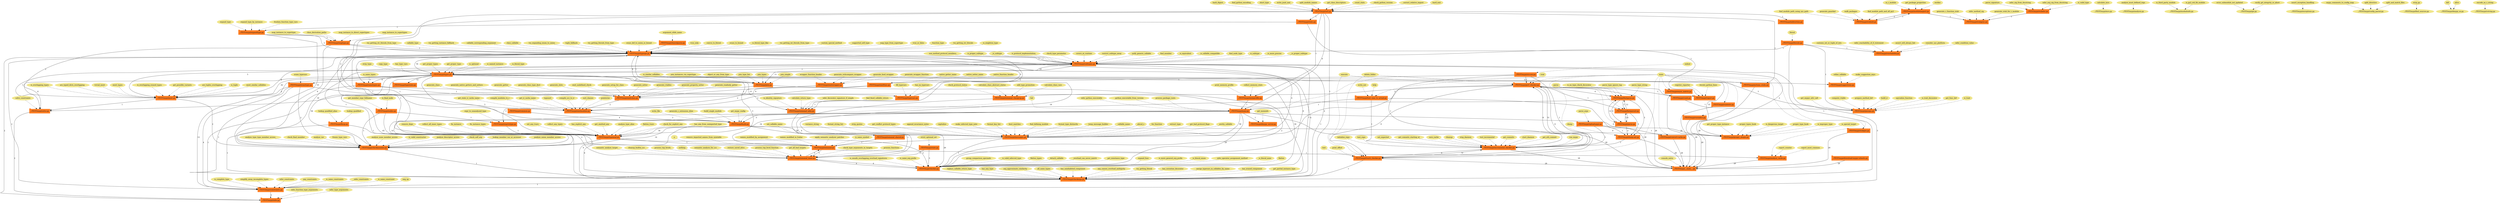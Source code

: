 digraph his_3 {
	node [color=chocolate1 shape=tab style=filled]
	"../TEST/mypi/typeops.py" -> "../TEST/mypi/subtypes.py" [label=7]
	"../TEST/mypi/maptype.py" -> "../TEST/mypi/subtypes.py" [label=1]
	"../TEST/mypi/types.py" -> "../TEST/mypi/subtypes.py" [label=25]
	"../TEST/mypi/stats.py" -> "../TEST/mypi/report.py" [label=1]
	"../TEST/mypi/perf_checker.py" -> "../TEST/mypi/report.py" [label=1]
	"../TEST/mypi/fastparse.py" -> "../TEST/mypi/exprtotype.py" [label=3]
	"../TEST/mypi/nodes.py" -> "../TEST/mypi/exprtotype.py" [label=1]
	"../TEST/mypi/subtypes.py" -> "../TEST/mypi/join.py" [label=11]
	"../TEST/mypi/typeops.py" -> "../TEST/mypi/join.py" [label=8]
	"../TEST/mypi/types.py" -> "../TEST/mypi/join.py" [label=27]
	"../TEST/mypi/emitwrapper.py" -> "../TEST/mypi/emitmodule.py" [label=2]
	"../TEST/mypi/emitclass.py" -> "../TEST/mypi/emitmodule.py" [label=2]
	"../TEST/mypi/util.py" -> "../TEST/mypi/emitmodule.py" [label=1]
	"../TEST/mypi/emitfunc.py" -> "../TEST/mypi/emitmodule.py" [label=2]
	"../TEST/mypi/util.py" -> "../TEST/mypi/actions_stubs.py" [label=1]
	"../TEST/mypi/subtypes.py" -> "../TEST/mypi/typeops.py" [label=3]
	"../TEST/mypi/sharedparse.py" -> "../TEST/mypi/typeops.py" [label=1]
	"../TEST/mypi/join.py" -> "../TEST/mypi/typeops.py" [label=1]
	"../TEST/mypi/typevars.py" -> "../TEST/mypi/typeops.py" [label=5]
	"../TEST/mypi/literals.py" -> "../TEST/mypi/typeops.py" [label=1]
	"../TEST/mypi/expandtype.py" -> "../TEST/mypi/typeops.py" [label=2]
	"../TEST/mypi/infer.py" -> "../TEST/mypi/typeops.py" [label=2]
	"../TEST/mypi/maptype.py" -> "../TEST/mypi/typeops.py" [label=1]
	"../TEST/mypi/types.py" -> "../TEST/mypi/typeops.py" [label=54]
	"../TEST/mypi/perf_checker.py" -> "../TEST/mypi/touch_checker.py" [label=9]
	"../TEST/mypi/incremental_checker.py" -> "../TEST/mypi/touch_checker.py" [label=9]
	"../TEST/mypi/strconv.py" -> "../TEST/mypi/touch_checker.py" [label=1]
	"../TEST/mypi/literals.py" -> "../TEST/mypi/reachability.py" [label=1]
	"../TEST/mypi/fastparse2.py" -> "../TEST/mypi/parse.py" [label=6]
	"../TEST/mypi/fastparse.py" -> "../TEST/mypi/parse.py" [label=6]
	"../TEST/mypi/actions_stubs.py" -> "../TEST/mypi/__main__.py" [label=28]
	"../TEST/mypi/async_matrix.py" -> "../TEST/mypi/__main__.py" [label=28]
	"../TEST/mypi/touch_checker.py" -> "../TEST/mypi/__main__.py" [label=28]
	"../TEST/mypi/runtests.py" -> "../TEST/mypi/__main__.py" [label=28]
	"../TEST/mypi/convert-cache.py" -> "../TEST/mypi/__main__.py" [label=28]
	"../TEST/mypi/perf_checker.py" -> "../TEST/mypi/__main__.py" [label=28]
	"../TEST/mypi/main.py" -> "../TEST/mypi/__main__.py" [label=28]
	"../TEST/mypi/variadics.py" -> "../TEST/mypi/__main__.py" [label=28]
	"../TEST/mypi/analyze_cache.py" -> "../TEST/mypi/__main__.py" [label=28]
	"../TEST/mypi/dump-ast.py" -> "../TEST/mypi/__main__.py" [label=28]
	"../TEST/mypi/stubgen.py" -> "../TEST/mypi/__main__.py" [label=28]
	"../TEST/mypi/download-mypyc-wheels.py" -> "../TEST/mypi/__main__.py" [label=28]
	"../TEST/mypi/incremental_checker.py" -> "../TEST/mypi/__main__.py" [label=28]
	"../TEST/mypi/test_case_to_actual.py" -> "../TEST/mypi/__main__.py" [label=28]
	"../TEST/mypi/typeops.py" -> "../TEST/mypi/semanal.py" [label=1]
	"../TEST/mypi/semanal_shared.py" -> "../TEST/mypi/semanal.py" [label=1]
	"../TEST/mypi/messages.py" -> "../TEST/mypi/semanal.py" [label=1]
	"../TEST/mypi/typeanal.py" -> "../TEST/mypi/semanal.py" [label=1]
	"../TEST/mypi/types.py" -> "../TEST/mypi/semanal.py" [label=3]
	"../TEST/mypi/semanal_main.py" -> "../TEST/mypi/semanal.py" [label=1]
	"../TEST/mypi/upload-pypi.py" -> "../TEST/mypi/convert-cache.py" [label=1]
	"../TEST/mypi/types.py" -> "../TEST/mypi/erasetype.py" [label=3]
	"../TEST/mypi/emitwrapper.py" -> "../TEST/mypi/emitclass.py" [label=1]
	"../TEST/mypi/emitfunc.py" -> "../TEST/mypi/emitclass.py" [label=8]
	"../TEST/mypi/sametypes.py" -> "../TEST/mypi/emitclass.py" [label=1]
	"../TEST/mypi/common.py" -> "../TEST/mypi/build.py" [label=4]
	"../TEST/mypi/emitmodule.py" -> "../TEST/mypi/build.py" [label=2]
	"../TEST/mypi/main.py" -> "../TEST/mypi/build.py" [label=5]
	"../TEST/mypi/util.py" -> "../TEST/mypi/build.py" [label=2]
	"../TEST/mypi/util.py" -> "../TEST/mypi/stats.py" [label=1]
	"../TEST/mypi/util.py" -> "../TEST/mypi/indirection.py" [label=1]
	"../TEST/mypi/touch_checker.py" -> "../TEST/mypi/perf_checker.py" [label=6]
	"../TEST/mypi/incremental_checker.py" -> "../TEST/mypi/perf_checker.py" [label=6]
	"../TEST/mypi/strconv.py" -> "../TEST/mypi/perf_checker.py" [label=1]
	"../TEST/mypi/typeops.py" -> "../TEST/mypi/semanal_infer.py" [label=2]
	"../TEST/mypi/typevars.py" -> "../TEST/mypi/semanal_infer.py" [label=1]
	"../TEST/mypi/types.py" -> "../TEST/mypi/semanal_infer.py" [label=15]
	"../TEST/mypi/memprofile.py" -> "../TEST/mypi/main.py" [label=1]
	"../TEST/mypi/util.py" -> "../TEST/mypi/main.py" [label=4]
	"../TEST/mypi/test_case_to_actual.py" -> "../TEST/mypi/main.py" [label=1]
	"../TEST/mypi/util.py" -> "../TEST/mypi/memprofile.py" [label=1]
	"../TEST/mypi/perf_checker.py" -> "../TEST/mypi/crash.py" [label=1]
	"../TEST/mypi/subtypes.py" -> "../TEST/mypi/messages.py" [label=4]
	"../TEST/mypi/build.py" -> "../TEST/mypi/messages.py" [label=58]
	"../TEST/mypi/main.py" -> "../TEST/mypi/messages.py" [label=58]
	"../TEST/mypi/perf_checker.py" -> "../TEST/mypi/messages.py" [label=4]
	"../TEST/mypi/types.py" -> "../TEST/mypi/messages.py" [label=18]
	"../TEST/mypi/stubdoc.py" -> "../TEST/mypi/stubgenc.py" [label=3]
	"../TEST/mypi/moduleinspect.py" -> "../TEST/mypi/stubgenc.py" [label=1]
	"../TEST/mypi/exprtotype.py" -> "../TEST/mypi/typeanal.py" [label=1]
	"../TEST/mypi/typeops.py" -> "../TEST/mypi/typeanal.py" [label=1]
	"../TEST/mypi/build.py" -> "../TEST/mypi/typeanal.py" [label=34]
	"../TEST/mypi/main.py" -> "../TEST/mypi/typeanal.py" [label=34]
	"../TEST/mypi/types.py" -> "../TEST/mypi/typeanal.py" [label=3]
	"../TEST/mypi/fixup.py" -> "../TEST/mypi/typeanal.py" [label=1]
	"../TEST/mypi/crash.py" -> "../TEST/mypi/genops.py" [label=1]
	"../TEST/mypi/literals.py" -> "../TEST/mypi/genops.py" [label=1]
	"../TEST/mypi/types.py" -> "../TEST/mypi/genops.py" [label=3]
	"../TEST/mypi/semanal.py" -> "../TEST/mypi/analyze_cache.py" [label=1]
	"../TEST/mypi/parse.py" -> "../TEST/mypi/fastparse2.py" [label=3]
	"../TEST/mypi/fastparse.py" -> "../TEST/mypi/fastparse2.py" [label=3]
	"../TEST/mypi/perf_checker.py" -> "../TEST/mypi/fastparse2.py" [label=1]
	"../TEST/mypi/erasetype.py" -> "../TEST/mypi/typevars.py" [label=1]
	"../TEST/mypi/types.py" -> "../TEST/mypi/suggestions.py" [label=6]
	"../TEST/mypi/subtypes.py" -> "../TEST/mypi/checkexpr.py" [label=1]
	"../TEST/mypi/join.py" -> "../TEST/mypi/checkexpr.py" [label=1]
	"../TEST/mypi/typeops.py" -> "../TEST/mypi/checkexpr.py" [label=4]
	"../TEST/mypi/touch_checker.py" -> "../TEST/mypi/checkexpr.py" [label=1]
	"../TEST/mypi/erasetype.py" -> "../TEST/mypi/checkexpr.py" [label=1]
	"../TEST/mypi/build.py" -> "../TEST/mypi/checkexpr.py" [label=6]
	"../TEST/mypi/main.py" -> "../TEST/mypi/checkexpr.py" [label=6]
	"../TEST/mypi/literals.py" -> "../TEST/mypi/checkexpr.py" [label=1]
	"../TEST/mypi/types.py" -> "../TEST/mypi/checkexpr.py" [label=45]
	"../TEST/mypi/fixup.py" -> "../TEST/mypi/checkexpr.py" [label=1]
	"../TEST/mypi/checkmember.py" -> "../TEST/mypi/checkexpr.py" [label=1]
	"../TEST/mypi/util.py" -> "../TEST/mypi/checkexpr.py" [label=1]
	"../TEST/mypi/checker.py" -> "../TEST/mypi/checkexpr.py" [label=4]
	"../TEST/mypi/moduleinspect.py" -> "../TEST/mypi/stubutil.py" [label=2]
	"../TEST/mypi/stats.py" -> "../TEST/mypi/expandtype.py" [label=1]
	"../TEST/mypi/parse.py" -> "../TEST/mypi/fastparse.py" [label=12]
	"../TEST/mypi/fastparse2.py" -> "../TEST/mypi/fastparse.py" [label=12]
	"../TEST/mypi/perf_checker.py" -> "../TEST/mypi/fastparse.py" [label=4]
	"../TEST/mypi/upload-pypi.py" -> "../TEST/mypi/dump-ast.py" [label=1]
	"../TEST/mypi/parse.py" -> "../TEST/mypi/dump-ast.py" [label=3]
	"../TEST/mypi/fastparse2.py" -> "../TEST/mypi/dump-ast.py" [label=3]
	"../TEST/mypi/fastparse.py" -> "../TEST/mypi/dump-ast.py" [label=3]
	"../TEST/mypi/types.py" -> "../TEST/mypi/typestate.py" [label=12]
	"../TEST/mypi/solve.py" -> "../TEST/mypi/infer.py" [label=2]
	"../TEST/mypi/constraints.py" -> "../TEST/mypi/infer.py" [label=2]
	"../TEST/mypi/expandtype.py" -> "../TEST/mypi/maptype.py" [label=1]
	"../TEST/mypi/subtypes.py" -> "../TEST/mypi/types.py" [label=1]
	"../TEST/mypi/subtypes.py" -> "../TEST/mypi/meet.py" [label=8]
	"../TEST/mypi/typeops.py" -> "../TEST/mypi/meet.py" [label=5]
	"../TEST/mypi/erasetype.py" -> "../TEST/mypi/meet.py" [label=2]
	"../TEST/mypi/maptype.py" -> "../TEST/mypi/meet.py" [label=2]
	"../TEST/mypi/types.py" -> "../TEST/mypi/meet.py" [label=42]
	"../TEST/mypi/subtypes.py" -> "../TEST/mypi/proper_plugin.py" [label=2]
	"../TEST/mypi/build.py" -> "../TEST/mypi/proper_plugin.py" [label=6]
	"../TEST/mypi/main.py" -> "../TEST/mypi/proper_plugin.py" [label=6]
	"../TEST/mypi/types.py" -> "../TEST/mypi/proper_plugin.py" [label=33]
	"../TEST/mypi/subtypes.py" -> "../TEST/mypi/checkmember.py" [label=1]
	"../TEST/mypi/typeops.py" -> "../TEST/mypi/checkmember.py" [label=18]
	"../TEST/mypi/erasetype.py" -> "../TEST/mypi/checkmember.py" [label=2]
	"../TEST/mypi/build.py" -> "../TEST/mypi/checkmember.py" [label=14]
	"../TEST/mypi/main.py" -> "../TEST/mypi/checkmember.py" [label=14]
	"../TEST/mypi/typeanal.py" -> "../TEST/mypi/checkmember.py" [label=1]
	"../TEST/mypi/expandtype.py" -> "../TEST/mypi/checkmember.py" [label=10]
	"../TEST/mypi/maptype.py" -> "../TEST/mypi/checkmember.py" [label=6]
	"../TEST/mypi/types.py" -> "../TEST/mypi/checkmember.py" [label=64]
	"../TEST/mypi/meet.py" -> "../TEST/mypi/checkmember.py" [label=2]
	"../TEST/mypi/nodes.py" -> "../TEST/mypi/checkmember.py" [label=1]
	"../TEST/mypi/semanal.py" -> "../TEST/mypi/semanal_main.py" [label=3]
	"../TEST/mypi/semanal_infer.py" -> "../TEST/mypi/semanal_main.py" [label=1]
	"../TEST/mypi/nodes.py" -> "../TEST/mypi/semanal_main.py" [label=2]
	"../TEST/mypi/state.py" -> "../TEST/mypi/semanal_main.py" [label=2]
	"../TEST/mypi/checker.py" -> "../TEST/mypi/semanal_main.py" [label=4]
	"../TEST/mypi/semanal_classprop.py" -> "../TEST/mypi/semanal_main.py" [label=4]
	"../TEST/mypi/upload-pypi.py" -> "../TEST/mypi/incremental_checker.py" [label=1]
	"../TEST/mypi/touch_checker.py" -> "../TEST/mypi/incremental_checker.py" [label=51]
	"../TEST/mypi/perf_checker.py" -> "../TEST/mypi/incremental_checker.py" [label=51]
	"../TEST/mypi/strconv.py" -> "../TEST/mypi/incremental_checker.py" [label=1]
	"../TEST/mypi/dump-ast.py" -> "../TEST/mypi/incremental_checker.py" [label=1]
	"../TEST/mypi/test_case_to_actual.py" -> "../TEST/mypi/incremental_checker.py" [label=1]
	"../TEST/mypi/stubutil.py" -> "../TEST/mypi/moduleinspect.py" [label=1]
	"../TEST/mypi/subtypes.py" -> "../TEST/mypi/checker.py" [label=7]
	"../TEST/mypi/typeops.py" -> "../TEST/mypi/checker.py" [label=6]
	"../TEST/mypi/build.py" -> "../TEST/mypi/checker.py" [label=26]
	"../TEST/mypi/main.py" -> "../TEST/mypi/checker.py" [label=26]
	"../TEST/mypi/messages.py" -> "../TEST/mypi/checker.py" [label=1]
	"../TEST/mypi/typeanal.py" -> "../TEST/mypi/checker.py" [label=3]
	"../TEST/mypi/types.py" -> "../TEST/mypi/checker.py" [label=34]
	"../TEST/mypi/state.py" -> "../TEST/mypi/checker.py" [label=3]
	"../TEST/mypi/semanal_main.py" -> "../TEST/mypi/checker.py" [label=4]
	"../TEST/mypi/sametypes.py" -> "../TEST/mypi/checker.py" [label=2]
	"../TEST/mypi/main.py" -> "../TEST/mypi/dmypy_server.py" [label=1]
	"../TEST/mypi/strconv.py" -> "../TEST/mypi/emitfunc.py" [label=1]
	"../TEST/mypi/subtypes.py" -> "../TEST/mypi/solve.py" [label=1]
	"../TEST/mypi/join.py" -> "../TEST/mypi/solve.py" [label=1]
	"../TEST/mypi/types.py" -> "../TEST/mypi/solve.py" [label=6]
	"../TEST/mypi/meet.py" -> "../TEST/mypi/solve.py" [label=1]
	"../TEST/mypi/typeops.py" -> "../TEST/mypi/sametypes.py" [label=1]
	"../TEST/mypi/types.py" -> "../TEST/mypi/sametypes.py" [label=9]
	"../TEST/mypi/subtypes.py" -> "../TEST/mypi/constraints.py" [label=3]
	"../TEST/mypi/typeops.py" -> "../TEST/mypi/constraints.py" [label=2]
	"../TEST/mypi/erasetype.py" -> "../TEST/mypi/constraints.py" [label=4]
	"../TEST/mypi/checkexpr.py" -> "../TEST/mypi/constraints.py" [label=1]
	"../TEST/mypi/types.py" -> "../TEST/mypi/constraints.py" [label=12]
	"../TEST/mypi/sametypes.py" -> "../TEST/mypi/constraints.py" [label=1]
	"../TEST/mypi/perf_checker.py" -> "../TEST/mypi/semanal_classprop.py" [label=3]
	node [color=khaki shape=ellipse]
	edge [style=dashed]
	calculate_mro -> "../TEST/mypi/mro.py"
	set_expected -> "../TEST/mypi/incremental_checker.py"
	generate_setup_for_class -> "../TEST/mypi/emitclass.py"
	format_key_list -> "../TEST/mypi/messages.py"
	replace_callable_return_type -> "../TEST/mypi/checkexpr.py"
	true_only -> "../TEST/mypi/typeops.py"
	group_comparison_operands -> "../TEST/mypi/checker.py"
	get_commits_starting_at -> "../TEST/mypi/incremental_checker.py"
	unify_generic_callable -> "../TEST/mypi/subtypes.py"
	infer_condition_value -> "../TEST/mypi/reachability.py"
	parse -> "../TEST/mypi/fastparse2.py"
	best_matches -> "../TEST/mypi/messages.py"
	analyze_none_member_access -> "../TEST/mypi/checkmember.py"
	find_member -> "../TEST/mypi/subtypes.py"
	coerce_to_literal -> "../TEST/mypi/typeops.py"
	generate_setter -> "../TEST/mypi/emitclass.py"
	is_valid_inferred_type -> "../TEST/mypi/checker.py"
	main -> "../TEST/mypi/perf_checker.py"
	is_c_module -> "../TEST/mypi/moduleinspect.py"
	flatten_types -> "../TEST/mypi/checker.py"
	set_any_tvars -> "../TEST/mypi/typeanal.py"
	generate_bool_wrapper -> "../TEST/mypi/emitwrapper.py"
	erase_typevars -> "../TEST/mypi/erasetype.py"
	analyze_must_defined_regs -> "../TEST/mypi/analysis.py"
	erase_to_bound -> "../TEST/mypi/typeops.py"
	join_simple -> "../TEST/mypi/join.py"
	main -> "../TEST/mypi/variadics.py"
	save_cache -> "../TEST/mypi/incremental_checker.py"
	get_proper_types -> "../TEST/mypi/types.py"
	execute -> "../TEST/mypi/perf_checker.py"
	map_instance_to_direct_supertypes -> "../TEST/mypi/maptype.py"
	is_complete_type -> "../TEST/mypi/constraints.py"
	check_type_arguments_in_targets -> "../TEST/mypi/semanal_main.py"
	parse_args -> "../TEST/mypi/upload-pypi.py"
	find_defining_module -> "../TEST/mypi/messages.py"
	meet_types -> "../TEST/mypi/meet.py"
	native_setter_name -> "../TEST/mypi/emitfunc.py"
	is_third_party_module -> "../TEST/mypi/moduleinfo.py"
	detach_callable -> "../TEST/mypi/checker.py"
	test -> "../TEST/mypi/touch_checker.py"
	dump -> "../TEST/mypi/dump-ast.py"
	console_entry -> "../TEST/mypi/__main__.py"
	collect_any_types -> "../TEST/mypi/typeanal.py"
	get_proper_type -> "../TEST/mypi/types.py"
	names_modified_by_assignment -> "../TEST/mypi/semanal.py"
	is_py2_std_lib_module -> "../TEST/mypi/moduleinfo.py"
	compute_vtable -> "../TEST/mypi/genops.py"
	process_functions -> "../TEST/mypi/semanal_main.py"
	generate_c_function_stub -> "../TEST/mypi/stubgenc.py"
	process_package_roots -> "../TEST/mypi/main.py"
	is_similar_callables -> "../TEST/mypi/join.py"
	generate_vtables -> "../TEST/mypi/emitclass.py"
	semantic_analyze_target -> "../TEST/mypi/semanal_main.py"
	main -> "../TEST/mypi/analyze_cache.py"
	infer_function_type_arguments -> "../TEST/mypi/infer.py"
	format_type_distinctly -> "../TEST/mypi/messages.py"
	get_package_properties -> "../TEST/mypi/moduleinspect.py"
	print_offset -> "../TEST/mypi/touch_checker.py"
	find_module_path_using_sys_path -> "../TEST/mypi/stubutil.py"
	simplify_away_incomplete_types -> "../TEST/mypi/constraints.py"
	error_submodule_not_updated -> "../TEST/mypi/git.py"
	execute -> "../TEST/mypi/touch_checker.py"
	temp_message_builder -> "../TEST/mypi/messages.py"
	print_memory_profile -> "../TEST/mypi/memprofile.py"
	hash_digest -> "../TEST/mypi/util.py"
	generate_property_setter -> "../TEST/mypi/emitclass.py"
	is_literal_type_like -> "../TEST/mypi/typeops.py"
	callable_name -> "../TEST/mypi/messages.py"
	plural_s -> "../TEST/mypi/messages.py"
	is_overlapping_erased_types -> "../TEST/mypi/meet.py"
	strict_optional_set -> "../TEST/mypi/state.py"
	generate_readonly_getter -> "../TEST/mypi/emitclass.py"
	generate_class -> "../TEST/mypi/emitclass.py"
	parse -> "../TEST/mypi/fastparse.py"
	find_python_encoding -> "../TEST/mypi/util.py"
	native_function_header -> "../TEST/mypi/emitfunc.py"
	get_state_ir_cache_name -> "../TEST/mypi/emitmodule.py"
	try_getting_int_literals_from_type -> "../TEST/mypi/typeops.py"
	collect_memory_stats -> "../TEST/mypi/memprofile.py"
	report_counter -> "../TEST/mypi/analyze_cache.py"
	write_out -> "../TEST/mypi/test_case_to_actual.py"
	is_equivalent -> "../TEST/mypi/subtypes.py"
	prepare_method_def -> "../TEST/mypi/genops.py"
	is_callable_compatible -> "../TEST/mypi/subtypes.py"
	literal -> "../TEST/mypi/literals.py"
	compile_modules_to_c -> "../TEST/mypi/emitmodule.py"
	is_valid_constructor -> "../TEST/mypi/checkmember.py"
	find_node_type -> "../TEST/mypi/subtypes.py"
	get_ir_cache_name -> "../TEST/mypi/emitmodule.py"
	parse_type_ignore_tag -> "../TEST/mypi/fastparse.py"
	for_function -> "../TEST/mypi/messages.py"
	overload_can_never_match -> "../TEST/mypi/checker.py"
	cleanup -> "../TEST/mypi/incremental_checker.py"
	infer_constraints -> "../TEST/mypi/constraints.py"
	fail -> "../TEST/mypi/build.py"
	generate_native_getters_and_setters -> "../TEST/mypi/emitclass.py"
	stop_daemon -> "../TEST/mypi/incremental_checker.py"
	parse_signature -> "../TEST/mypi/stubdoc.py"
	is_subtype -> "../TEST/mypi/subtypes.py"
	is_identity_signature -> "../TEST/mypi/semanal_infer.py"
	is_more_precise -> "../TEST/mypi/subtypes.py"
	custom_special_method -> "../TEST/mypi/typeops.py"
	_is_proper_subtype -> "../TEST/mypi/subtypes.py"
	test_incremental -> "../TEST/mypi/incremental_checker.py"
	infer_sig_from_docstring -> "../TEST/mypi/stubdoc.py"
	get_possible_variants -> "../TEST/mypi/meet.py"
	cleanup_builtin_scc -> "../TEST/mypi/semanal_main.py"
	has_explicit_any -> "../TEST/mypi/typeanal.py"
	non_method_protocol_members -> "../TEST/mypi/subtypes.py"
	short_type -> "../TEST/mypi/util.py"
	main -> "../TEST/mypi/touch_checker.py"
	is_optional -> "../TEST/mypi/types.py"
	get_omitted_any -> "../TEST/mypi/typeanal.py"
	main -> "../TEST/mypi/convert-cache.py"
	write_junit_xml -> "../TEST/mypi/util.py"
	extract_type -> "../TEST/mypi/messages.py"
	get_bad_protocol_flags -> "../TEST/mypi/messages.py"
	infer_arg_sig_from_docstring -> "../TEST/mypi/stubdoc.py"
	get_commits -> "../TEST/mypi/incremental_checker.py"
	analyze_type_alias -> "../TEST/mypi/typeanal.py"
	analyze_descriptor_access -> "../TEST/mypi/checkmember.py"
	generate_getter -> "../TEST/mypi/emitclass.py"
	pretty_callable -> "../TEST/mypi/messages.py"
	supported_self_type -> "../TEST/mypi/typeops.py"
	map_type_from_supertype -> "../TEST/mypi/typeops.py"
	has_any_type -> "../TEST/mypi/checkexpr.py"
	insert_exception_handling -> "../TEST/mypi/exceptions.py"
	generate_guarded -> "../TEST/mypi/stubutil.py"
	are_tuples_overlapping -> "../TEST/mypi/meet.py"
	true_or_false -> "../TEST/mypi/typeops.py"
	main -> "../TEST/mypi/async_matrix.py"
	flatten_tvars -> "../TEST/mypi/typeanal.py"
	get_isinstance_type -> "../TEST/mypi/checker.py"
	names_modified_in_lvalue -> "../TEST/mypi/semanal.py"
	split_module_names -> "../TEST/mypi/util.py"
	check_self_arg -> "../TEST/mypi/checkmember.py"
	process_top_levels -> "../TEST/mypi/semanal_main.py"
	start_daemon -> "../TEST/mypi/incremental_checker.py"
	main -> "../TEST/mypi/incremental_checker.py"
	join_instances_via_supertype -> "../TEST/mypi/join.py"
	nothing -> "../TEST/mypi/semanal_main.py"
	function_type -> "../TEST/mypi/typeops.py"
	lookup_member_var_or_accessor -> "../TEST/mypi/checkmember.py"
	calculate_return_type -> "../TEST/mypi/semanal_infer.py"
	delete_folder -> "../TEST/mypi/perf_checker.py"
	analyze_union_member_access -> "../TEST/mypi/checkmember.py"
	freshen_function_type_vars -> "../TEST/mypi/expandtype.py"
	add_type_promotion -> "../TEST/mypi/semanal_classprop.py"
	mypy_comments_to_config_map -> "../TEST/mypi/config_parser.py"
	calculate_class_vars -> "../TEST/mypi/semanal_classprop.py"
	is_tuple -> "../TEST/mypi/meet.py"
	register_reporter -> "../TEST/mypi/report.py"
	try_getting_str_literals -> "../TEST/mypi/typeops.py"
	generate_class_type_decl -> "../TEST/mypi/emitclass.py"
	is_singleton_type -> "../TEST/mypi/typeops.py"
	get_class_descriptors -> "../TEST/mypi/util.py"
	main -> "../TEST/mypi/actions_stubs.py"
	write_file -> "../TEST/mypi/build.py"
	verify_git_integrity_or_abort -> "../TEST/mypi/git.py"
	main -> "../TEST/mypi/stubgen.py"
	proper_type_hook -> "../TEST/mypi/proper_plugin.py"
	check_for_explicit_any -> "../TEST/mypi/typeanal.py"
	is_proper_subtype -> "../TEST/mypi/subtypes.py"
	analyze_type_type_member_access -> "../TEST/mypi/checkmember.py"
	parse_type_string -> "../TEST/mypi/fastparse.py"
	try_getting_str_literals_from_type -> "../TEST/mypi/typeops.py"
	count_stats -> "../TEST/mypi/util.py"
	map_instance_to_supertypes -> "../TEST/mypi/maptype.py"
	report_most_common -> "../TEST/mypi/analyze_cache.py"
	native_getter_name -> "../TEST/mypi/emitfunc.py"
	is_improper_type -> "../TEST/mypi/proper_plugin.py"
	delete_folder -> "../TEST/mypi/touch_checker.py"
	callable_type -> "../TEST/mypi/typeops.py"
	fail -> "../TEST/mypi/main.py"
	toposort -> "../TEST/mypi/emitmodule.py"
	expand_type -> "../TEST/mypi/expandtype.py"
	infer_type_arguments -> "../TEST/mypi/infer.py"
	strip_py -> "../TEST/mypi/find_sources.py"
	is_special_target -> "../TEST/mypi/proper_plugin.py"
	map_instance_to_supertype -> "../TEST/mypi/maptype.py"
	is_same_types -> "../TEST/mypi/sametypes.py"
	infer_method_sig -> "../TEST/mypi/stubgenc.py"
	is_named_instance -> "../TEST/mypi/types.py"
	any_constraints -> "../TEST/mypi/constraints.py"
	get_nth_commit -> "../TEST/mypi/incremental_checker.py"
	expand_type_by_instance -> "../TEST/mypi/expandtype.py"
	_is_subtype -> "../TEST/mypi/subtypes.py"
	variance_string -> "../TEST/mypi/messages.py"
	arg_approximate_similarity -> "../TEST/mypi/checkexpr.py"
	worker -> "../TEST/mypi/moduleinspect.py"
	expand_func -> "../TEST/mypi/checker.py"
	generate_slots -> "../TEST/mypi/emitclass.py"
	all_same_types -> "../TEST/mypi/checkexpr.py"
	run_mypy -> "../TEST/mypi/incremental_checker.py"
	check_python_version -> "../TEST/mypi/util.py"
	is_more_general_arg_prefix -> "../TEST/mypi/checker.py"
	compile_scc_to_ir -> "../TEST/mypi/emitmodule.py"
	solve_constraints -> "../TEST/mypi/solve.py"
	contains_int_or_tuple_of_ints -> "../TEST/mypi/reachability.py"
	apply_semantic_analyzer_patches -> "../TEST/mypi/semanal.py"
	is_literal_enum -> "../TEST/mypi/checker.py"
	build_ir -> "../TEST/mypi/genops.py"
	object_or_any_from_type -> "../TEST/mypi/join.py"
	is_same_constraints -> "../TEST/mypi/constraints.py"
	split_directive -> "../TEST/mypi/config_parser.py"
	try_getting_instance_fallback -> "../TEST/mypi/typeops.py"
	join_type_list -> "../TEST/mypi/join.py"
	correct_relative_import -> "../TEST/mypi/util.py"
	get_member_expr_fullname -> "../TEST/mypi/nodes.py"
	is_same_symbol -> "../TEST/mypi/semanal.py"
	generate_c_extension_shim -> "../TEST/mypi/build.py"
	has_any_from_unimported_type -> "../TEST/mypi/typeanal.py"
	is_protocol_implementation -> "../TEST/mypi/subtypes.py"
	main -> "../TEST/mypi/test_case_to_actual.py"
	_infer_constraints -> "../TEST/mypi/constraints.py"
	is_literal_type -> "../TEST/mypi/types.py"
	sort_classes -> "../TEST/mypi/emitmodule.py"
	meet_similar_callables -> "../TEST/mypi/meet.py"
	infer_decorator_signature_if_simple -> "../TEST/mypi/semanal_infer.py"
	remove_dups -> "../TEST/mypi/typeanal.py"
	specialize_function -> "../TEST/mypi/genops.py"
	format_string_list -> "../TEST/mypi/messages.py"
	callable_corresponding_argument -> "../TEST/mypi/typeops.py"
	is_valid_type -> "../TEST/mypi/stubdoc.py"
	make_suggestion_anys -> "../TEST/mypi/suggestions.py"
	check_final_member -> "../TEST/mypi/checkmember.py"
	check_protocol_status -> "../TEST/mypi/semanal_classprop.py"
	analyze_var -> "../TEST/mypi/checkmember.py"
	strip_type -> "../TEST/mypi/types.py"
	lookup_qualified_alias -> "../TEST/mypi/fixup.py"
	is_same_constraint -> "../TEST/mypi/constraints.py"
	emit_undefined_check -> "../TEST/mypi/emitclass.py"
	neg_op -> "../TEST/mypi/constraints.py"
	a -> "../TEST/mypi/semanal.py"
	has_uninhabited_component -> "../TEST/mypi/checkexpr.py"
	strip_quotes -> "../TEST/mypi/messages.py"
	infer_python_executable -> "../TEST/mypi/main.py"
	kill -> "../TEST/mypi/dmypy_os.py"
	get_proper_type_instance -> "../TEST/mypi/proper_plugin.py"
	is_overlapping_types -> "../TEST/mypi/meet.py"
	any_causes_overload_ambiguity -> "../TEST/mypi/checkexpr.py"
	lookup_qualified -> "../TEST/mypi/fixup.py"
	walk_packages -> "../TEST/mypi/stubutil.py"
	fill_typevars -> "../TEST/mypi/typevars.py"
	semantic_analysis_for_scc -> "../TEST/mypi/semanal_main.py"
	set_callable_name -> "../TEST/mypi/semanal_shared.py"
	pointerize -> "../TEST/mypi/emitmodule.py"
	are_typed_dicts_overlapping -> "../TEST/mypi/meet.py"
	infer_operator_assignment_method -> "../TEST/mypi/checker.py"
	infer_reachability_of_if_statement -> "../TEST/mypi/reachability.py"
	collect_all_inner_types -> "../TEST/mypi/typeanal.py"
	initialize_repo -> "../TEST/mypi/incremental_checker.py"
	find_module_path_and_all_py2 -> "../TEST/mypi/stubutil.py"
	class_callable -> "../TEST/mypi/typeops.py"
	copy_type -> "../TEST/mypi/types.py"
	build_single_module -> "../TEST/mypi/build.py"
	argument_elide_name -> "../TEST/mypi/sharedparse.py"
	test_repo -> "../TEST/mypi/incremental_checker.py"
	freeze_type_vars -> "../TEST/mypi/checkmember.py"
	iterate_python_lines -> "../TEST/mypi/report.py"
	try_expanding_enum_to_union -> "../TEST/mypi/typeops.py"
	is_final_node -> "../TEST/mypi/nodes.py"
	restore_saved_attrs -> "../TEST/mypi/semanal_main.py"
	generate_wrapper_function -> "../TEST/mypi/emitwrapper.py"
	encode_as_c_string -> "../TEST/mypi/cstring.py"
	fix_instance -> "../TEST/mypi/typeanal.py"
	tuple_fallback -> "../TEST/mypi/typeops.py"
	parse -> "../TEST/mypi/parse.py"
	try_getting_literal -> "../TEST/mypi/checkexpr.py"
	trivial_meet -> "../TEST/mypi/meet.py"
	is_literal_none -> "../TEST/mypi/checker.py"
	try_getting_literals_from_type -> "../TEST/mypi/typeops.py"
	refine_callable -> "../TEST/mypi/suggestions.py"
	get_conflict_protocol_types -> "../TEST/mypi/messages.py"
	proper_types_hook -> "../TEST/mypi/proper_plugin.py"
	is_trait_decorator -> "../TEST/mypi/genops.py"
	get_func_def -> "../TEST/mypi/genops.py"
	has_coroutine_decorator -> "../TEST/mypi/checkexpr.py"
	merge_typevars_in_callables_by_name -> "../TEST/mypi/checkexpr.py"
	trial -> "../TEST/mypi/perf_checker.py"
	wrapper_function_header -> "../TEST/mypi/emitwrapper.py"
	calculate_class_abstract_status -> "../TEST/mypi/semanal_classprop.py"
	append_invariance_notes -> "../TEST/mypi/messages.py"
	capitalize -> "../TEST/mypi/messages.py"
	get_meminfo -> "../TEST/mypi/dmypy_server.py"
	generate_stub_for_c_module -> "../TEST/mypi/stubgenc.py"
	check_type_parameter -> "../TEST/mypi/subtypes.py"
	make_inferred_type_note -> "../TEST/mypi/messages.py"
	fix_instance_types -> "../TEST/mypi/typeanal.py"
	alive -> "../TEST/mypi/dmypy_os.py"
	split_and_match_files -> "../TEST/mypi/config_parser.py"
	has_type_vars -> "../TEST/mypi/types.py"
	flatten -> "../TEST/mypi/checker.py"
	process_top_level_function -> "../TEST/mypi/semanal_main.py"
	remove_imported_names_from_symtable -> "../TEST/mypi/semanal.py"
	has_erased_component -> "../TEST/mypi/checkexpr.py"
	get_partial_instance_type -> "../TEST/mypi/checkexpr.py"
	get_mypy_config -> "../TEST/mypi/build.py"
	help -> "../TEST/mypi/test_case_to_actual.py"
	expr_to_unanalyzed_type -> "../TEST/mypi/exprtotype.py"
	indent -> "../TEST/mypi/strconv.py"
	is_unsafe_overlapping_overload_signatures -> "../TEST/mypi/checker.py"
	erase_def_to_union_or_bound -> "../TEST/mypi/typeops.py"
	main -> "../TEST/mypi/runtests.py"
	hard_exit -> "../TEST/mypi/util.py"
	assert_will_always_fail -> "../TEST/mypi/reachability.py"
	generate_richcompare_wrapper -> "../TEST/mypi/emitwrapper.py"
	is_trait -> "../TEST/mypi/genops.py"
	covers_at_runtime -> "../TEST/mypi/subtypes.py"
	restrict_subtype_away -> "../TEST/mypi/subtypes.py"
	get_mypyc_attr_call -> "../TEST/mypi/genops.py"
	is_dangerous_target -> "../TEST/mypi/proper_plugin.py"
	_python_executable_from_version -> "../TEST/mypi/main.py"
	get_all_leaf_targets -> "../TEST/mypi/semanal_main.py"
	find_fixed_callable_return -> "../TEST/mypi/semanal_infer.py"
	class_derivation_paths -> "../TEST/mypi/maptype.py"
	has_no_typevars -> "../TEST/mypi/typevars.py"
	is_same_arg_prefix -> "../TEST/mypi/checker.py"
	main -> "../TEST/mypi/main.py"
	join_types -> "../TEST/mypi/join.py"
	is_no_type_check_decorator -> "../TEST/mypi/fastparse.py"
	consider_sys_platform -> "../TEST/mypi/reachability.py"
}
